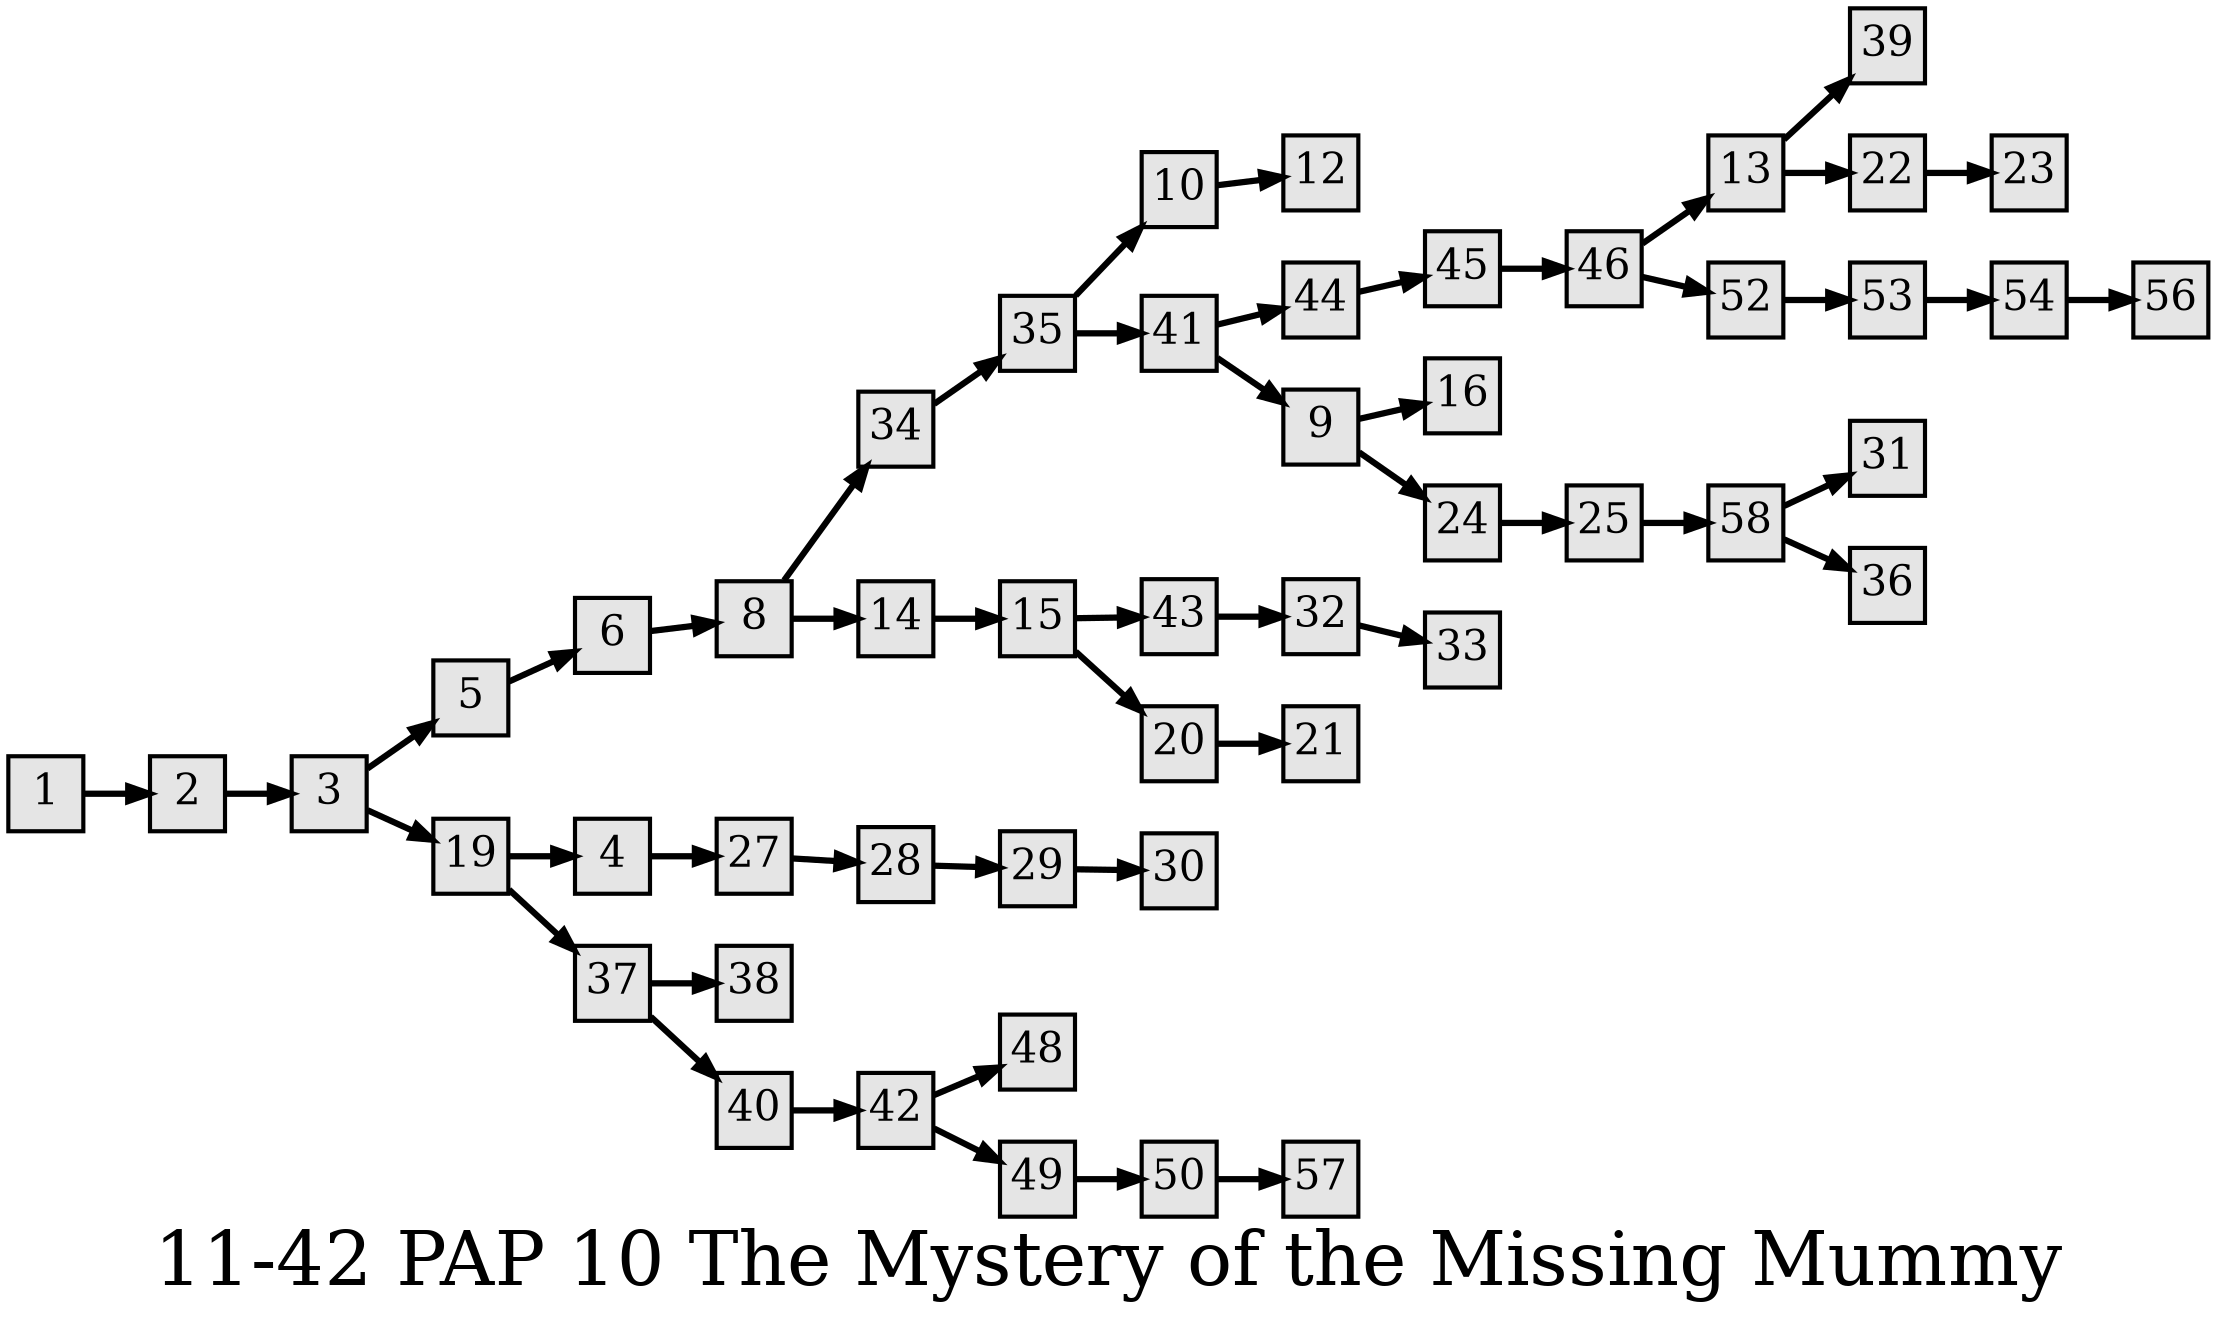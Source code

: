digraph g{
  graph [ label="11-42 PAP 10 The Mystery of the Missing Mummy" rankdir=LR, ordering=out, fontsize=36, nodesep="0.35", ranksep="0.45"];
  node  [shape=rect, penwidth=2, fontsize=20, style=filled, fillcolor=grey90, margin="0,0", labelfloat=true, regular=true, fixedsize=true];
  edge  [labelfloat=true, penwidth=3, fontsize=12];
  // ---;
  // group  : Katz;
  // id     :;
  // gbid   :;
  // series :;
  // title  :;
  // author :;
  // credit:;
  // - name : Kylie McGregor;
  // role : encoder;
  // date : 2017-09-08;
  // - name : Jeremy Douglass;
  // role : editor;
  // date : 2017-10-19;
  // render:;
  // - name   : small;
  // styles : gvStyles-small.txt;
  // engine : dot;
  // comment: >;
  
  // ---;
  
  // From | To | Label;
  
  1 -> 2;
  2 -> 3;
  3 -> 5;
  3 -> 19;
  4 -> 27;
  5 -> 6;
  6 -> 8;
  8 -> 34;
  8 -> 14;
  9 -> 16;
  9 -> 24;
  10 -> 12;
  13 -> 39;
  13 -> 22;
  14 -> 15;
  15 -> 43;
  15 -> 20;
  19 -> 4;
  19 -> 37;
  20 -> 21;
  22 -> 23;
  24 -> 25;
  25 -> 58;
  27 -> 28;
  28 -> 29;
  29 -> 30;
  32 -> 33;
  34 -> 35;
  35 -> 10;
  35 -> 41;
  37 -> 38;
  37 -> 40;
  40 -> 42;
  41 -> 44;
  41 -> 9;
  42 -> 48;
  42 -> 49;
  43 -> 32;
  44 -> 45;
  45 -> 46;
  46 -> 13;
  46 -> 52;
  49 -> 50;
  50 -> 57;
  52 -> 53;
  53 -> 54;
  54 -> 56;
  58 -> 31;
  58 -> 36;
}

